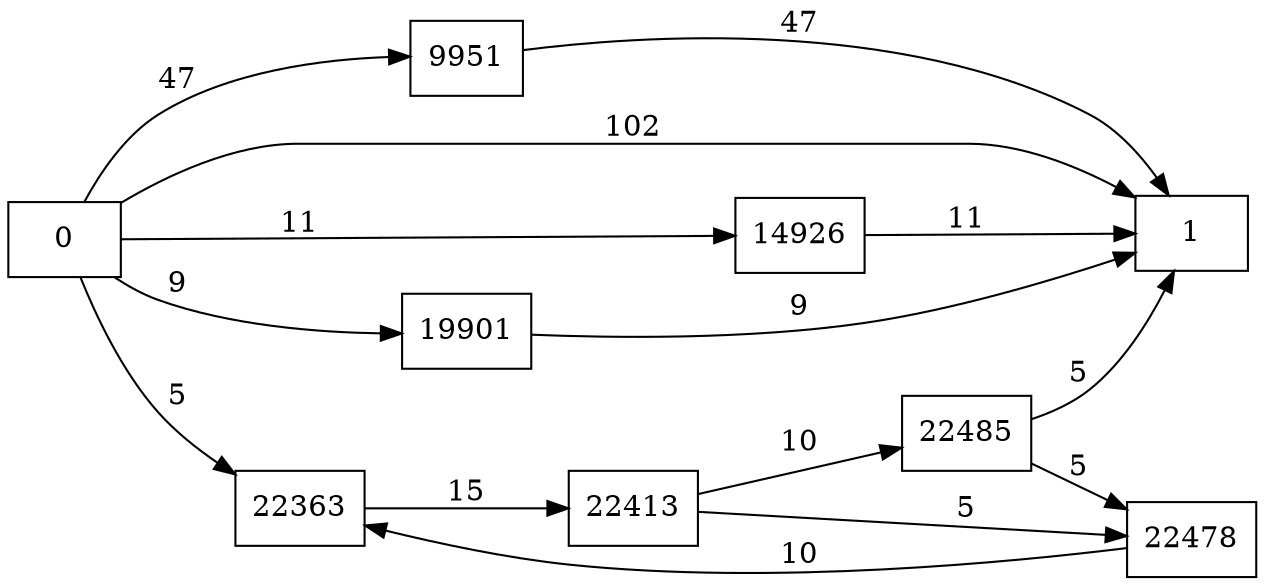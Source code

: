 digraph {
	graph [rankdir=LR]
	node [shape=rectangle]
	9951 -> 1 [label=47]
	14926 -> 1 [label=11]
	19901 -> 1 [label=9]
	22363 -> 22413 [label=15]
	22413 -> 22478 [label=5]
	22413 -> 22485 [label=10]
	22478 -> 22363 [label=10]
	22485 -> 22478 [label=5]
	22485 -> 1 [label=5]
	0 -> 1 [label=102]
	0 -> 9951 [label=47]
	0 -> 14926 [label=11]
	0 -> 19901 [label=9]
	0 -> 22363 [label=5]
}
